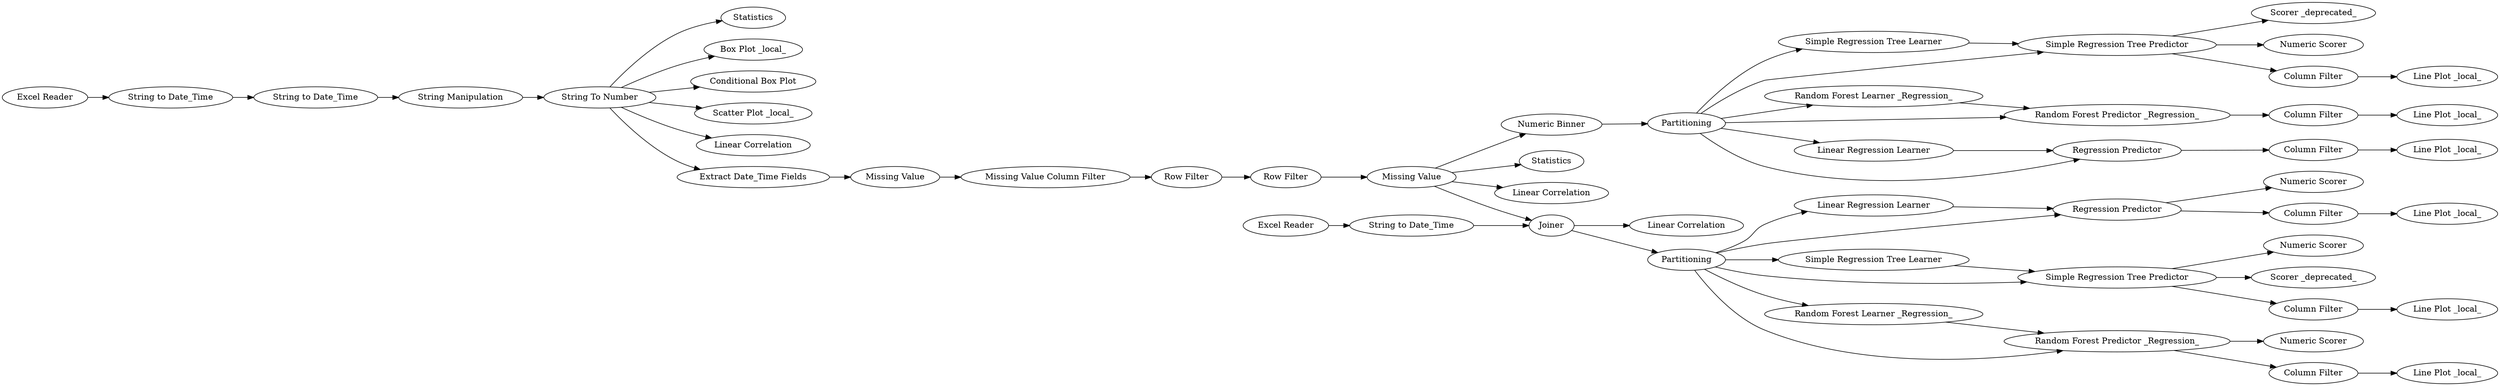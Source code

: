 digraph {
	1 [label="Excel Reader"]
	2 [label="String To Number"]
	3 [label=Statistics]
	4 [label="Box Plot _local_"]
	5 [label="Conditional Box Plot"]
	6 [label="Scatter Plot _local_"]
	7 [label="Linear Correlation"]
	8 [label="Extract Date_Time Fields"]
	14 [label="Missing Value Column Filter"]
	15 [label="Missing Value"]
	16 [label="Row Filter"]
	19 [label="String to Date_Time"]
	20 [label="String to Date_Time"]
	21 [label=Statistics]
	22 [label="Linear Correlation"]
	25 [label="Scorer _deprecated_"]
	27 [label="Simple Regression Tree Learner"]
	40 [label=Partitioning]
	41 [label="Random Forest Learner _Regression_"]
	42 [label="Random Forest Predictor _Regression_"]
	43 [label="Simple Regression Tree Predictor"]
	44 [label="Numeric Scorer"]
	46 [label="Column Filter"]
	47 [label="Line Plot _local_"]
	48 [label="Linear Regression Learner"]
	49 [label="Regression Predictor"]
	50 [label="Column Filter"]
	51 [label="Line Plot _local_"]
	52 [label="Column Filter"]
	53 [label="Line Plot _local_"]
	54 [label=Joiner]
	55 [label="Excel Reader"]
	56 [label="String to Date_Time"]
	57 [label="Linear Correlation"]
	58 [label=Partitioning]
	59 [label="Linear Regression Learner"]
	60 [label="Regression Predictor"]
	61 [label="Column Filter"]
	62 [label="Line Plot _local_"]
	63 [label="Simple Regression Tree Learner"]
	64 [label="Simple Regression Tree Predictor"]
	65 [label="Random Forest Learner _Regression_"]
	66 [label="Random Forest Predictor _Regression_"]
	68 [label="Scorer _deprecated_"]
	70 [label="Column Filter"]
	71 [label="Line Plot _local_"]
	72 [label="Numeric Scorer"]
	73 [label="Column Filter"]
	74 [label="Line Plot _local_"]
	75 [label="Numeric Scorer"]
	76 [label="Numeric Scorer"]
	77 [label="Missing Value"]
	78 [label="Row Filter"]
	79 [label="Numeric Binner"]
	80 [label="String Manipulation"]
	1 -> 19
	2 -> 3
	2 -> 6
	2 -> 7
	2 -> 4
	2 -> 5
	2 -> 8
	8 -> 77
	14 -> 16
	15 -> 22
	15 -> 21
	15 -> 54
	15 -> 79
	16 -> 78
	19 -> 20
	20 -> 80
	27 -> 43
	40 -> 41
	40 -> 42
	40 -> 43
	40 -> 48
	40 -> 49
	40 -> 27
	41 -> 42
	42 -> 52
	43 -> 46
	43 -> 44
	43 -> 25
	46 -> 47
	48 -> 49
	49 -> 50
	50 -> 51
	52 -> 53
	54 -> 58
	54 -> 57
	55 -> 56
	56 -> 54
	58 -> 59
	58 -> 63
	58 -> 60
	58 -> 66
	58 -> 64
	58 -> 65
	59 -> 60
	60 -> 61
	60 -> 76
	61 -> 62
	63 -> 64
	64 -> 68
	64 -> 70
	64 -> 72
	65 -> 66
	66 -> 75
	66 -> 73
	70 -> 71
	73 -> 74
	77 -> 14
	78 -> 15
	79 -> 40
	80 -> 2
	rankdir=LR
}
